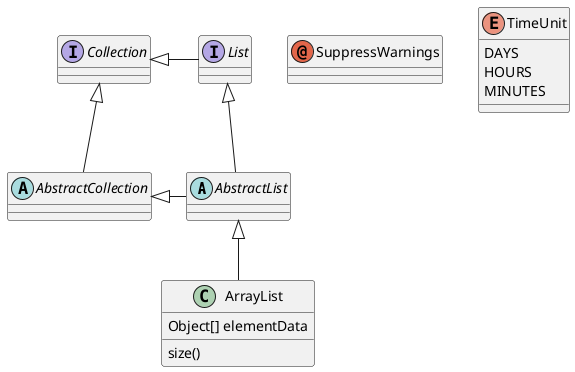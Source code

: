'
'ClassDiagrams: Abstract class, interface and enum
'
'You can declare a class as abstract using abstract" or abstract class keywords.
'The class will be printed in italic.
'You can use the interface, annotation and enum keywords too.
'
'abstract - italic
'interface - italic
'enum
'
'--------------------------------------
'

@startuml

'Definition
abstract class AbstractList
abstract AbstractCollection
interface List
interface Collection
class ArrayList {
    Object[] elementData
    size()
}
annotation SuppressWarnings

'interface
Collection <|- List
Collection <|-- AbstractCollection

'abstract
List <|-- AbstractList
AbstractCollection <|- AbstractList

'class
AbstractList <|-- ArrayList

enum TimeUnit {
    DAYS
    HOURS
    MINUTES
}


@enduml